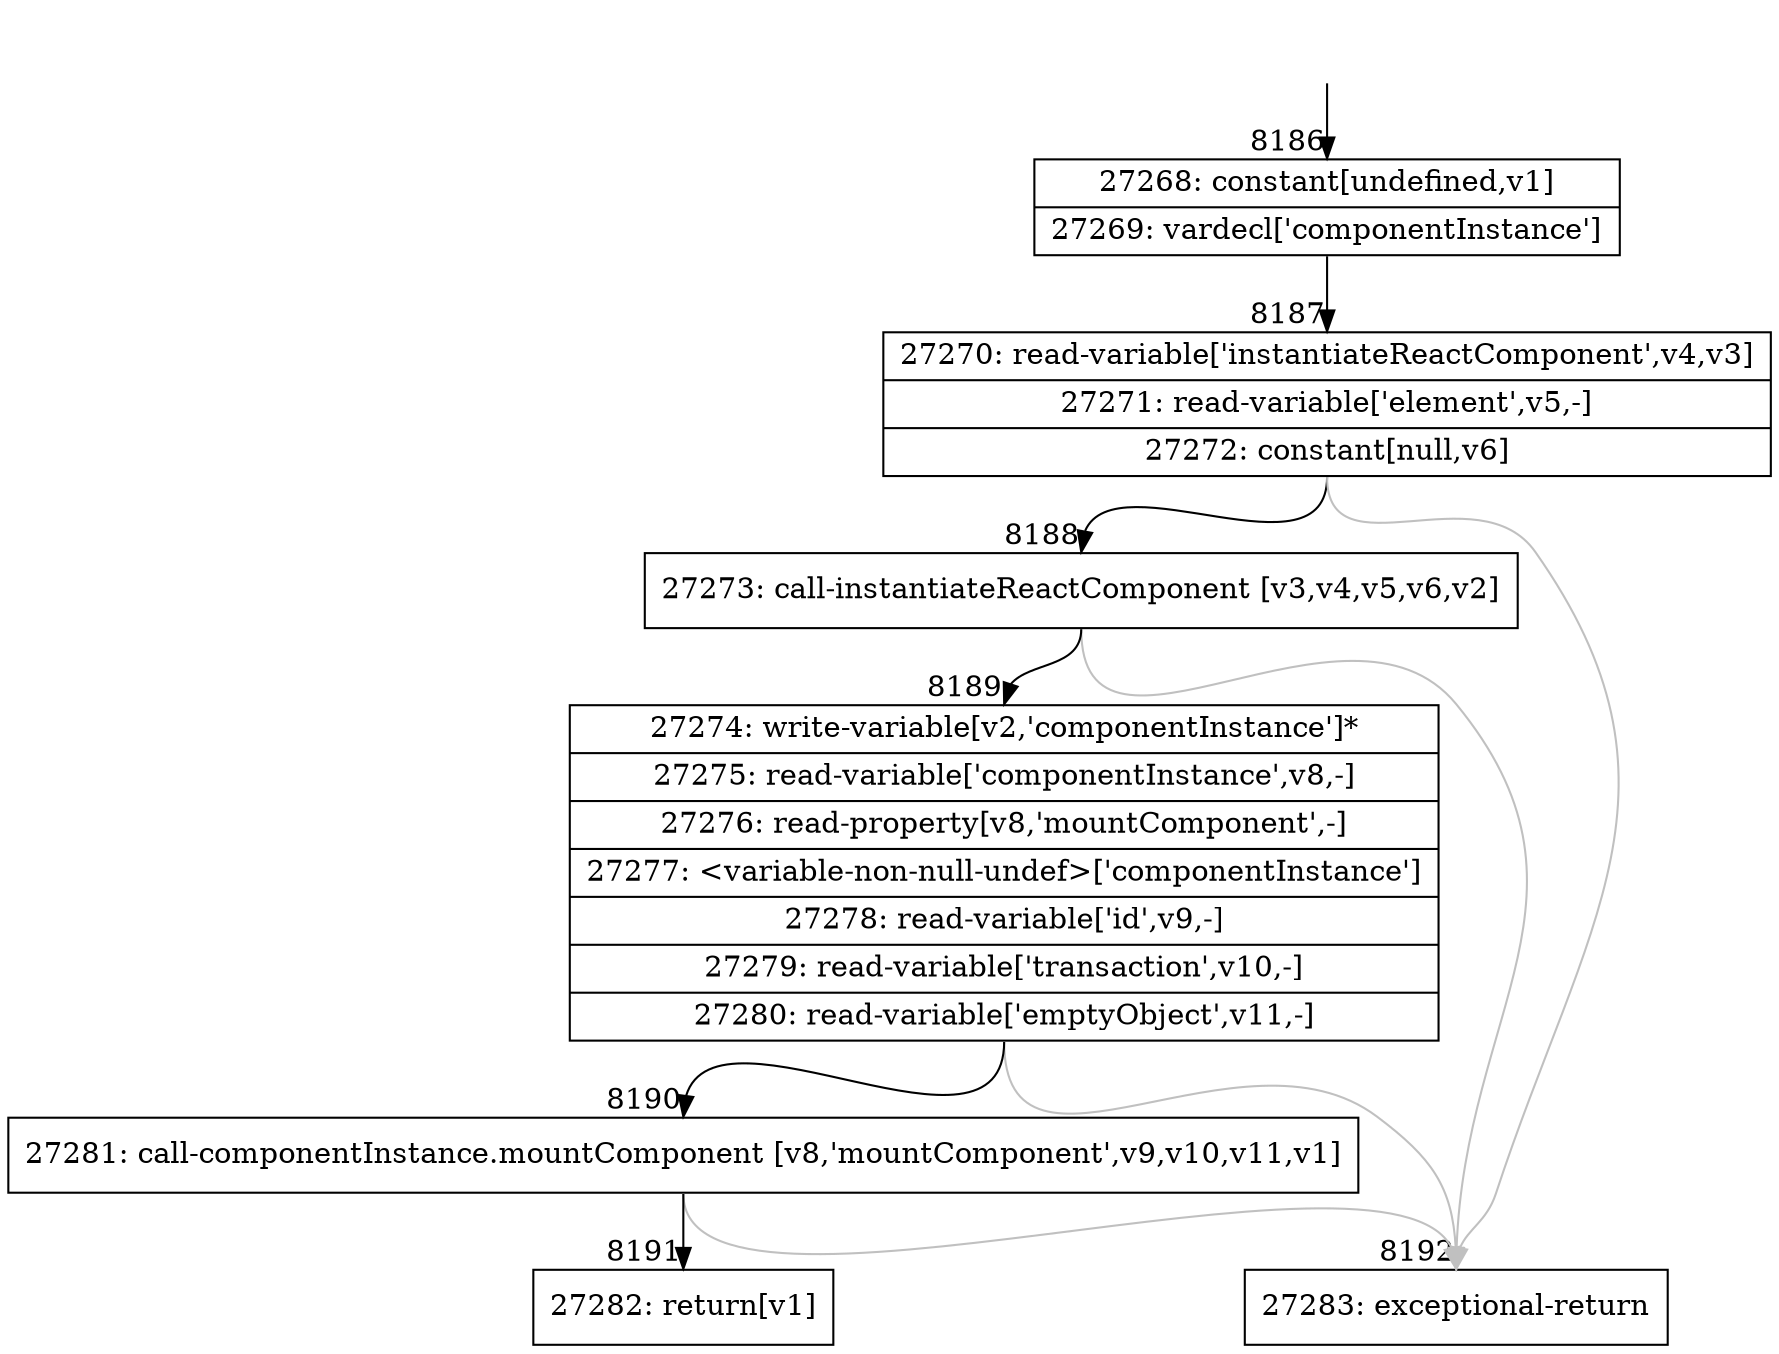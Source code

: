 digraph {
rankdir="TD"
BB_entry599[shape=none,label=""];
BB_entry599 -> BB8186 [tailport=s, headport=n, headlabel="    8186"]
BB8186 [shape=record label="{27268: constant[undefined,v1]|27269: vardecl['componentInstance']}" ] 
BB8186 -> BB8187 [tailport=s, headport=n, headlabel="      8187"]
BB8187 [shape=record label="{27270: read-variable['instantiateReactComponent',v4,v3]|27271: read-variable['element',v5,-]|27272: constant[null,v6]}" ] 
BB8187 -> BB8188 [tailport=s, headport=n, headlabel="      8188"]
BB8187 -> BB8192 [tailport=s, headport=n, color=gray, headlabel="      8192"]
BB8188 [shape=record label="{27273: call-instantiateReactComponent [v3,v4,v5,v6,v2]}" ] 
BB8188 -> BB8189 [tailport=s, headport=n, headlabel="      8189"]
BB8188 -> BB8192 [tailport=s, headport=n, color=gray]
BB8189 [shape=record label="{27274: write-variable[v2,'componentInstance']*|27275: read-variable['componentInstance',v8,-]|27276: read-property[v8,'mountComponent',-]|27277: \<variable-non-null-undef\>['componentInstance']|27278: read-variable['id',v9,-]|27279: read-variable['transaction',v10,-]|27280: read-variable['emptyObject',v11,-]}" ] 
BB8189 -> BB8190 [tailport=s, headport=n, headlabel="      8190"]
BB8189 -> BB8192 [tailport=s, headport=n, color=gray]
BB8190 [shape=record label="{27281: call-componentInstance.mountComponent [v8,'mountComponent',v9,v10,v11,v1]}" ] 
BB8190 -> BB8191 [tailport=s, headport=n, headlabel="      8191"]
BB8190 -> BB8192 [tailport=s, headport=n, color=gray]
BB8191 [shape=record label="{27282: return[v1]}" ] 
BB8192 [shape=record label="{27283: exceptional-return}" ] 
//#$~ 14382
}
